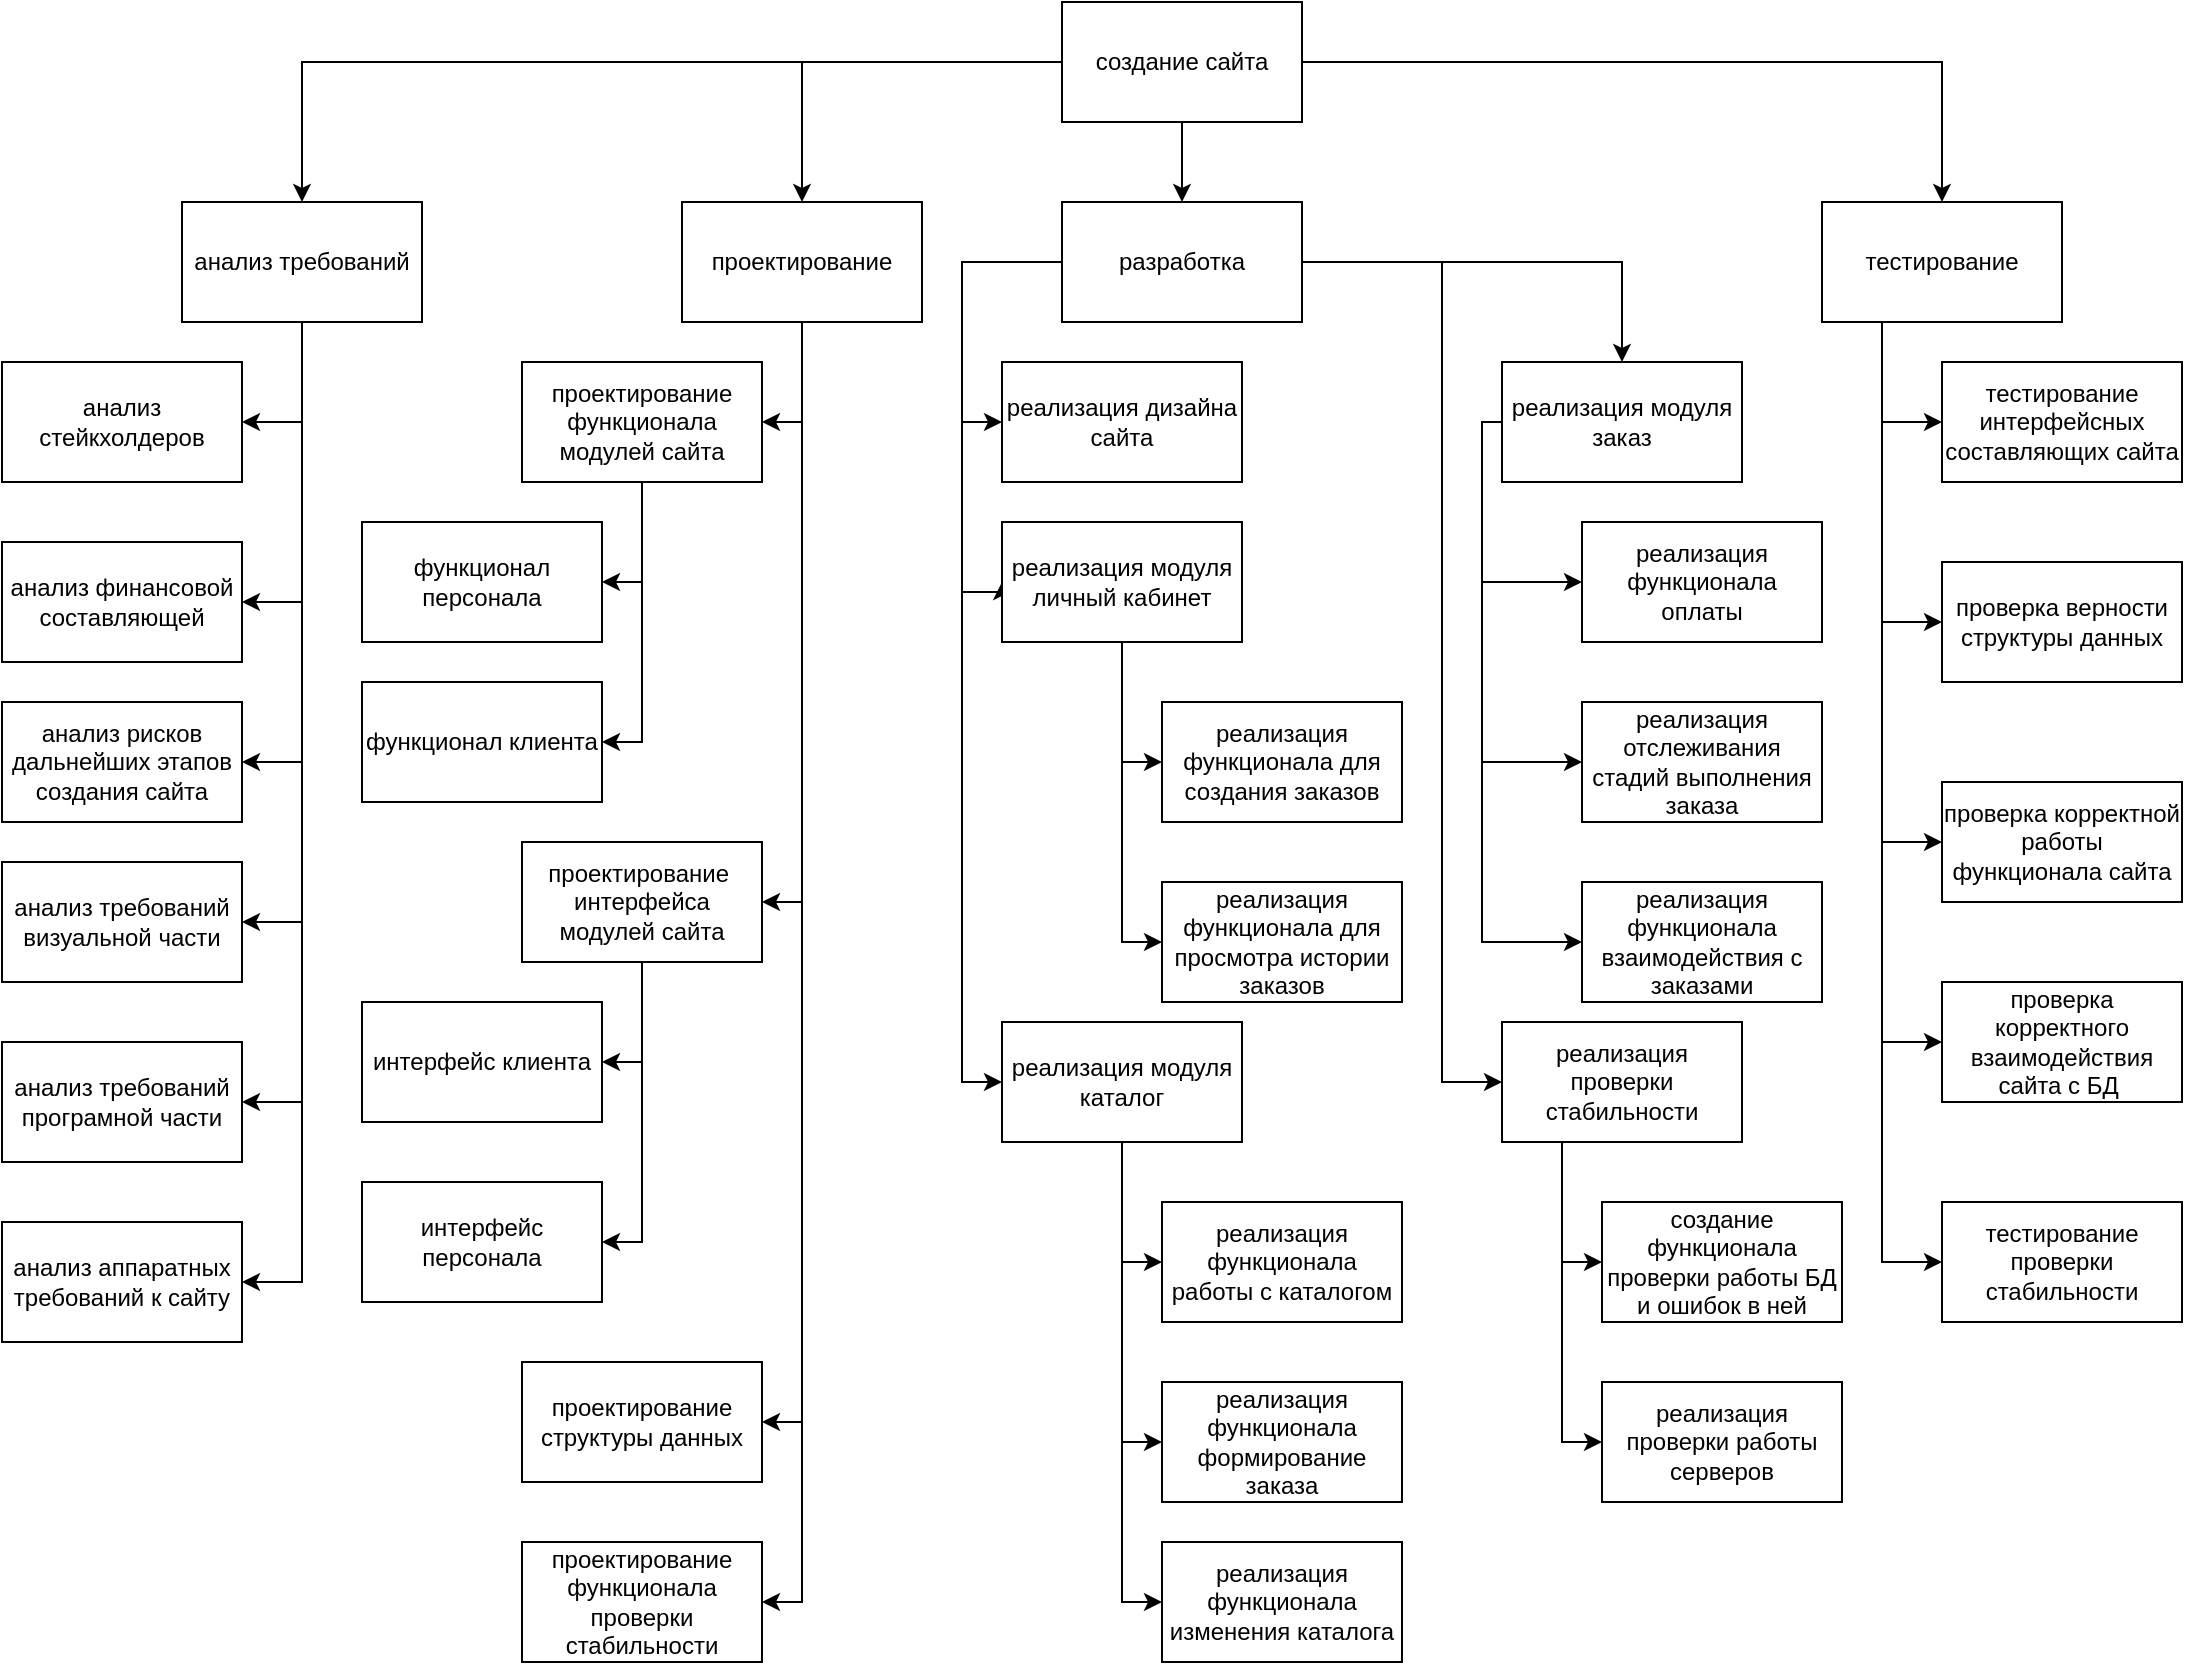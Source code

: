 <mxfile version="15.7.4" type="github">
  <diagram id="F_1uuA0XFtEVqyFglh3j" name="Page-1">
    <mxGraphModel dx="5126" dy="781" grid="1" gridSize="10" guides="1" tooltips="1" connect="1" arrows="1" fold="1" page="1" pageScale="1" pageWidth="3300" pageHeight="4681" math="0" shadow="0">
      <root>
        <mxCell id="0" />
        <mxCell id="1" parent="0" />
        <mxCell id="oa0vE_YfLMu9OCanx_ZE-7" style="edgeStyle=orthogonalEdgeStyle;rounded=0;orthogonalLoop=1;jettySize=auto;html=1;exitX=0;exitY=0.5;exitDx=0;exitDy=0;entryX=0.5;entryY=0;entryDx=0;entryDy=0;" edge="1" parent="1" source="oa0vE_YfLMu9OCanx_ZE-1" target="oa0vE_YfLMu9OCanx_ZE-2">
          <mxGeometry relative="1" as="geometry" />
        </mxCell>
        <mxCell id="oa0vE_YfLMu9OCanx_ZE-8" style="edgeStyle=orthogonalEdgeStyle;rounded=0;orthogonalLoop=1;jettySize=auto;html=1;exitX=0;exitY=0.5;exitDx=0;exitDy=0;entryX=0.5;entryY=0;entryDx=0;entryDy=0;" edge="1" parent="1" source="oa0vE_YfLMu9OCanx_ZE-1" target="oa0vE_YfLMu9OCanx_ZE-3">
          <mxGeometry relative="1" as="geometry" />
        </mxCell>
        <mxCell id="oa0vE_YfLMu9OCanx_ZE-9" style="edgeStyle=orthogonalEdgeStyle;rounded=0;orthogonalLoop=1;jettySize=auto;html=1;exitX=0.5;exitY=1;exitDx=0;exitDy=0;entryX=0.5;entryY=0;entryDx=0;entryDy=0;" edge="1" parent="1" source="oa0vE_YfLMu9OCanx_ZE-1" target="oa0vE_YfLMu9OCanx_ZE-4">
          <mxGeometry relative="1" as="geometry" />
        </mxCell>
        <mxCell id="oa0vE_YfLMu9OCanx_ZE-10" style="edgeStyle=orthogonalEdgeStyle;rounded=0;orthogonalLoop=1;jettySize=auto;html=1;exitX=1;exitY=0.5;exitDx=0;exitDy=0;entryX=0.5;entryY=0;entryDx=0;entryDy=0;" edge="1" parent="1" source="oa0vE_YfLMu9OCanx_ZE-1" target="oa0vE_YfLMu9OCanx_ZE-5">
          <mxGeometry relative="1" as="geometry" />
        </mxCell>
        <mxCell id="oa0vE_YfLMu9OCanx_ZE-1" value="создание сайта" style="rounded=0;whiteSpace=wrap;html=1;" vertex="1" parent="1">
          <mxGeometry x="370" y="50" width="120" height="60" as="geometry" />
        </mxCell>
        <mxCell id="oa0vE_YfLMu9OCanx_ZE-18" style="edgeStyle=orthogonalEdgeStyle;rounded=0;orthogonalLoop=1;jettySize=auto;html=1;exitX=0.5;exitY=1;exitDx=0;exitDy=0;entryX=1;entryY=0.5;entryDx=0;entryDy=0;" edge="1" parent="1" source="oa0vE_YfLMu9OCanx_ZE-2" target="oa0vE_YfLMu9OCanx_ZE-12">
          <mxGeometry relative="1" as="geometry" />
        </mxCell>
        <mxCell id="oa0vE_YfLMu9OCanx_ZE-19" style="edgeStyle=orthogonalEdgeStyle;rounded=0;orthogonalLoop=1;jettySize=auto;html=1;exitX=0.5;exitY=1;exitDx=0;exitDy=0;entryX=1;entryY=0.5;entryDx=0;entryDy=0;" edge="1" parent="1" source="oa0vE_YfLMu9OCanx_ZE-2" target="oa0vE_YfLMu9OCanx_ZE-16">
          <mxGeometry relative="1" as="geometry" />
        </mxCell>
        <mxCell id="oa0vE_YfLMu9OCanx_ZE-20" style="edgeStyle=orthogonalEdgeStyle;rounded=0;orthogonalLoop=1;jettySize=auto;html=1;exitX=0.5;exitY=1;exitDx=0;exitDy=0;entryX=1;entryY=0.5;entryDx=0;entryDy=0;" edge="1" parent="1" source="oa0vE_YfLMu9OCanx_ZE-2" target="oa0vE_YfLMu9OCanx_ZE-17">
          <mxGeometry relative="1" as="geometry" />
        </mxCell>
        <mxCell id="oa0vE_YfLMu9OCanx_ZE-21" style="edgeStyle=orthogonalEdgeStyle;rounded=0;orthogonalLoop=1;jettySize=auto;html=1;exitX=0.5;exitY=1;exitDx=0;exitDy=0;entryX=1;entryY=0.5;entryDx=0;entryDy=0;" edge="1" parent="1" source="oa0vE_YfLMu9OCanx_ZE-2" target="oa0vE_YfLMu9OCanx_ZE-13">
          <mxGeometry relative="1" as="geometry" />
        </mxCell>
        <mxCell id="oa0vE_YfLMu9OCanx_ZE-22" style="edgeStyle=orthogonalEdgeStyle;rounded=0;orthogonalLoop=1;jettySize=auto;html=1;exitX=0.5;exitY=1;exitDx=0;exitDy=0;entryX=1;entryY=0.5;entryDx=0;entryDy=0;" edge="1" parent="1" source="oa0vE_YfLMu9OCanx_ZE-2" target="oa0vE_YfLMu9OCanx_ZE-14">
          <mxGeometry relative="1" as="geometry" />
        </mxCell>
        <mxCell id="oa0vE_YfLMu9OCanx_ZE-23" style="edgeStyle=orthogonalEdgeStyle;rounded=0;orthogonalLoop=1;jettySize=auto;html=1;exitX=0.5;exitY=1;exitDx=0;exitDy=0;entryX=1;entryY=0.5;entryDx=0;entryDy=0;" edge="1" parent="1" source="oa0vE_YfLMu9OCanx_ZE-2" target="oa0vE_YfLMu9OCanx_ZE-15">
          <mxGeometry relative="1" as="geometry" />
        </mxCell>
        <mxCell id="oa0vE_YfLMu9OCanx_ZE-2" value="анализ требований" style="rounded=0;whiteSpace=wrap;html=1;" vertex="1" parent="1">
          <mxGeometry x="-70" y="150" width="120" height="60" as="geometry" />
        </mxCell>
        <mxCell id="oa0vE_YfLMu9OCanx_ZE-40" style="edgeStyle=orthogonalEdgeStyle;rounded=0;orthogonalLoop=1;jettySize=auto;html=1;exitX=0.5;exitY=1;exitDx=0;exitDy=0;entryX=1;entryY=0.5;entryDx=0;entryDy=0;" edge="1" parent="1" source="oa0vE_YfLMu9OCanx_ZE-3" target="oa0vE_YfLMu9OCanx_ZE-28">
          <mxGeometry relative="1" as="geometry" />
        </mxCell>
        <mxCell id="oa0vE_YfLMu9OCanx_ZE-41" style="edgeStyle=orthogonalEdgeStyle;rounded=0;orthogonalLoop=1;jettySize=auto;html=1;exitX=0.5;exitY=1;exitDx=0;exitDy=0;entryX=1;entryY=0.5;entryDx=0;entryDy=0;" edge="1" parent="1" source="oa0vE_YfLMu9OCanx_ZE-3" target="oa0vE_YfLMu9OCanx_ZE-29">
          <mxGeometry relative="1" as="geometry" />
        </mxCell>
        <mxCell id="oa0vE_YfLMu9OCanx_ZE-42" style="edgeStyle=orthogonalEdgeStyle;rounded=0;orthogonalLoop=1;jettySize=auto;html=1;exitX=0.5;exitY=1;exitDx=0;exitDy=0;entryX=1;entryY=0.5;entryDx=0;entryDy=0;" edge="1" parent="1" source="oa0vE_YfLMu9OCanx_ZE-3" target="oa0vE_YfLMu9OCanx_ZE-24">
          <mxGeometry relative="1" as="geometry" />
        </mxCell>
        <mxCell id="oa0vE_YfLMu9OCanx_ZE-60" style="edgeStyle=orthogonalEdgeStyle;rounded=0;orthogonalLoop=1;jettySize=auto;html=1;exitX=0.5;exitY=1;exitDx=0;exitDy=0;entryX=1;entryY=0.5;entryDx=0;entryDy=0;" edge="1" parent="1" source="oa0vE_YfLMu9OCanx_ZE-3" target="oa0vE_YfLMu9OCanx_ZE-59">
          <mxGeometry relative="1" as="geometry" />
        </mxCell>
        <mxCell id="oa0vE_YfLMu9OCanx_ZE-3" value="проектирование" style="rounded=0;whiteSpace=wrap;html=1;" vertex="1" parent="1">
          <mxGeometry x="180" y="150" width="120" height="60" as="geometry" />
        </mxCell>
        <mxCell id="oa0vE_YfLMu9OCanx_ZE-44" style="edgeStyle=orthogonalEdgeStyle;rounded=0;orthogonalLoop=1;jettySize=auto;html=1;exitX=0;exitY=0.5;exitDx=0;exitDy=0;entryX=0;entryY=0.5;entryDx=0;entryDy=0;" edge="1" parent="1" source="oa0vE_YfLMu9OCanx_ZE-4" target="oa0vE_YfLMu9OCanx_ZE-43">
          <mxGeometry relative="1" as="geometry">
            <Array as="points">
              <mxPoint x="320" y="180" />
              <mxPoint x="320" y="345" />
            </Array>
          </mxGeometry>
        </mxCell>
        <mxCell id="oa0vE_YfLMu9OCanx_ZE-50" style="edgeStyle=orthogonalEdgeStyle;rounded=0;orthogonalLoop=1;jettySize=auto;html=1;exitX=0;exitY=0.5;exitDx=0;exitDy=0;entryX=0;entryY=0.5;entryDx=0;entryDy=0;" edge="1" parent="1" source="oa0vE_YfLMu9OCanx_ZE-4" target="oa0vE_YfLMu9OCanx_ZE-49">
          <mxGeometry relative="1" as="geometry" />
        </mxCell>
        <mxCell id="oa0vE_YfLMu9OCanx_ZE-58" style="edgeStyle=orthogonalEdgeStyle;rounded=0;orthogonalLoop=1;jettySize=auto;html=1;exitX=0;exitY=0.5;exitDx=0;exitDy=0;entryX=0;entryY=0.5;entryDx=0;entryDy=0;" edge="1" parent="1" source="oa0vE_YfLMu9OCanx_ZE-4" target="oa0vE_YfLMu9OCanx_ZE-53">
          <mxGeometry relative="1" as="geometry" />
        </mxCell>
        <mxCell id="oa0vE_YfLMu9OCanx_ZE-65" style="edgeStyle=orthogonalEdgeStyle;rounded=0;orthogonalLoop=1;jettySize=auto;html=1;exitX=1;exitY=0.5;exitDx=0;exitDy=0;entryX=0.5;entryY=0;entryDx=0;entryDy=0;" edge="1" parent="1" source="oa0vE_YfLMu9OCanx_ZE-4" target="oa0vE_YfLMu9OCanx_ZE-61">
          <mxGeometry relative="1" as="geometry" />
        </mxCell>
        <mxCell id="oa0vE_YfLMu9OCanx_ZE-72" style="edgeStyle=orthogonalEdgeStyle;rounded=0;orthogonalLoop=1;jettySize=auto;html=1;exitX=1;exitY=0.5;exitDx=0;exitDy=0;entryX=0;entryY=0.5;entryDx=0;entryDy=0;" edge="1" parent="1" source="oa0vE_YfLMu9OCanx_ZE-4" target="oa0vE_YfLMu9OCanx_ZE-69">
          <mxGeometry relative="1" as="geometry">
            <Array as="points">
              <mxPoint x="560" y="180" />
              <mxPoint x="560" y="590" />
            </Array>
          </mxGeometry>
        </mxCell>
        <mxCell id="oa0vE_YfLMu9OCanx_ZE-4" value="разработка" style="rounded=0;whiteSpace=wrap;html=1;" vertex="1" parent="1">
          <mxGeometry x="370" y="150" width="120" height="60" as="geometry" />
        </mxCell>
        <mxCell id="oa0vE_YfLMu9OCanx_ZE-83" style="edgeStyle=orthogonalEdgeStyle;rounded=0;orthogonalLoop=1;jettySize=auto;html=1;exitX=0.25;exitY=1;exitDx=0;exitDy=0;entryX=0;entryY=0.5;entryDx=0;entryDy=0;" edge="1" parent="1" source="oa0vE_YfLMu9OCanx_ZE-5" target="oa0vE_YfLMu9OCanx_ZE-76">
          <mxGeometry relative="1" as="geometry" />
        </mxCell>
        <mxCell id="oa0vE_YfLMu9OCanx_ZE-84" style="edgeStyle=orthogonalEdgeStyle;rounded=0;orthogonalLoop=1;jettySize=auto;html=1;exitX=0.25;exitY=1;exitDx=0;exitDy=0;entryX=0;entryY=0.5;entryDx=0;entryDy=0;" edge="1" parent="1" source="oa0vE_YfLMu9OCanx_ZE-5" target="oa0vE_YfLMu9OCanx_ZE-77">
          <mxGeometry relative="1" as="geometry" />
        </mxCell>
        <mxCell id="oa0vE_YfLMu9OCanx_ZE-85" style="edgeStyle=orthogonalEdgeStyle;rounded=0;orthogonalLoop=1;jettySize=auto;html=1;exitX=0.25;exitY=1;exitDx=0;exitDy=0;entryX=0;entryY=0.5;entryDx=0;entryDy=0;" edge="1" parent="1" source="oa0vE_YfLMu9OCanx_ZE-5" target="oa0vE_YfLMu9OCanx_ZE-78">
          <mxGeometry relative="1" as="geometry" />
        </mxCell>
        <mxCell id="oa0vE_YfLMu9OCanx_ZE-86" style="edgeStyle=orthogonalEdgeStyle;rounded=0;orthogonalLoop=1;jettySize=auto;html=1;exitX=0.25;exitY=1;exitDx=0;exitDy=0;entryX=0;entryY=0.5;entryDx=0;entryDy=0;" edge="1" parent="1" source="oa0vE_YfLMu9OCanx_ZE-5" target="oa0vE_YfLMu9OCanx_ZE-79">
          <mxGeometry relative="1" as="geometry" />
        </mxCell>
        <mxCell id="oa0vE_YfLMu9OCanx_ZE-87" style="edgeStyle=orthogonalEdgeStyle;rounded=0;orthogonalLoop=1;jettySize=auto;html=1;exitX=0.25;exitY=1;exitDx=0;exitDy=0;entryX=0;entryY=0.5;entryDx=0;entryDy=0;" edge="1" parent="1" source="oa0vE_YfLMu9OCanx_ZE-5" target="oa0vE_YfLMu9OCanx_ZE-81">
          <mxGeometry relative="1" as="geometry" />
        </mxCell>
        <mxCell id="oa0vE_YfLMu9OCanx_ZE-5" value="тестирование" style="rounded=0;whiteSpace=wrap;html=1;" vertex="1" parent="1">
          <mxGeometry x="750" y="150" width="120" height="60" as="geometry" />
        </mxCell>
        <mxCell id="oa0vE_YfLMu9OCanx_ZE-12" value="анализ стейкхолдеров" style="rounded=0;whiteSpace=wrap;html=1;" vertex="1" parent="1">
          <mxGeometry x="-160" y="230" width="120" height="60" as="geometry" />
        </mxCell>
        <mxCell id="oa0vE_YfLMu9OCanx_ZE-13" value="анализ требований визуальной части" style="rounded=0;whiteSpace=wrap;html=1;" vertex="1" parent="1">
          <mxGeometry x="-160" y="480" width="120" height="60" as="geometry" />
        </mxCell>
        <mxCell id="oa0vE_YfLMu9OCanx_ZE-14" value="анализ требований програмной части" style="rounded=0;whiteSpace=wrap;html=1;" vertex="1" parent="1">
          <mxGeometry x="-160" y="570" width="120" height="60" as="geometry" />
        </mxCell>
        <mxCell id="oa0vE_YfLMu9OCanx_ZE-15" value="анализ аппаратных требований к сайту" style="rounded=0;whiteSpace=wrap;html=1;" vertex="1" parent="1">
          <mxGeometry x="-160" y="660" width="120" height="60" as="geometry" />
        </mxCell>
        <mxCell id="oa0vE_YfLMu9OCanx_ZE-16" value="анализ финансовой составляющей" style="rounded=0;whiteSpace=wrap;html=1;" vertex="1" parent="1">
          <mxGeometry x="-160" y="320" width="120" height="60" as="geometry" />
        </mxCell>
        <mxCell id="oa0vE_YfLMu9OCanx_ZE-17" value="анализ рисков дальнейших этапов создания сайта" style="rounded=0;whiteSpace=wrap;html=1;" vertex="1" parent="1">
          <mxGeometry x="-160" y="400" width="120" height="60" as="geometry" />
        </mxCell>
        <mxCell id="oa0vE_YfLMu9OCanx_ZE-38" style="edgeStyle=orthogonalEdgeStyle;rounded=0;orthogonalLoop=1;jettySize=auto;html=1;exitX=0.5;exitY=1;exitDx=0;exitDy=0;entryX=1;entryY=0.5;entryDx=0;entryDy=0;" edge="1" parent="1" source="oa0vE_YfLMu9OCanx_ZE-24" target="oa0vE_YfLMu9OCanx_ZE-36">
          <mxGeometry relative="1" as="geometry" />
        </mxCell>
        <mxCell id="oa0vE_YfLMu9OCanx_ZE-39" style="edgeStyle=orthogonalEdgeStyle;rounded=0;orthogonalLoop=1;jettySize=auto;html=1;exitX=0.5;exitY=1;exitDx=0;exitDy=0;entryX=1;entryY=0.5;entryDx=0;entryDy=0;" edge="1" parent="1" source="oa0vE_YfLMu9OCanx_ZE-24" target="oa0vE_YfLMu9OCanx_ZE-37">
          <mxGeometry relative="1" as="geometry" />
        </mxCell>
        <mxCell id="oa0vE_YfLMu9OCanx_ZE-24" value="проектирование&amp;nbsp; интерфейса модулей сайта" style="rounded=0;whiteSpace=wrap;html=1;" vertex="1" parent="1">
          <mxGeometry x="100" y="470" width="120" height="60" as="geometry" />
        </mxCell>
        <mxCell id="oa0vE_YfLMu9OCanx_ZE-28" value="проектирование структуры данных" style="rounded=0;whiteSpace=wrap;html=1;" vertex="1" parent="1">
          <mxGeometry x="100" y="730" width="120" height="60" as="geometry" />
        </mxCell>
        <mxCell id="oa0vE_YfLMu9OCanx_ZE-34" style="edgeStyle=orthogonalEdgeStyle;rounded=0;orthogonalLoop=1;jettySize=auto;html=1;exitX=0.5;exitY=1;exitDx=0;exitDy=0;entryX=1;entryY=0.5;entryDx=0;entryDy=0;" edge="1" parent="1" source="oa0vE_YfLMu9OCanx_ZE-29" target="oa0vE_YfLMu9OCanx_ZE-33">
          <mxGeometry relative="1" as="geometry" />
        </mxCell>
        <mxCell id="oa0vE_YfLMu9OCanx_ZE-35" style="edgeStyle=orthogonalEdgeStyle;rounded=0;orthogonalLoop=1;jettySize=auto;html=1;exitX=0.5;exitY=1;exitDx=0;exitDy=0;entryX=1;entryY=0.5;entryDx=0;entryDy=0;" edge="1" parent="1" source="oa0vE_YfLMu9OCanx_ZE-29" target="oa0vE_YfLMu9OCanx_ZE-32">
          <mxGeometry relative="1" as="geometry" />
        </mxCell>
        <mxCell id="oa0vE_YfLMu9OCanx_ZE-29" value="проектирование функционала модулей сайта" style="rounded=0;whiteSpace=wrap;html=1;" vertex="1" parent="1">
          <mxGeometry x="100" y="230" width="120" height="60" as="geometry" />
        </mxCell>
        <mxCell id="oa0vE_YfLMu9OCanx_ZE-32" value="функционал клиента" style="rounded=0;whiteSpace=wrap;html=1;" vertex="1" parent="1">
          <mxGeometry x="20" y="390" width="120" height="60" as="geometry" />
        </mxCell>
        <mxCell id="oa0vE_YfLMu9OCanx_ZE-33" value="функционал персонала" style="rounded=0;whiteSpace=wrap;html=1;" vertex="1" parent="1">
          <mxGeometry x="20" y="310" width="120" height="60" as="geometry" />
        </mxCell>
        <mxCell id="oa0vE_YfLMu9OCanx_ZE-36" value="интерфейс клиента" style="rounded=0;whiteSpace=wrap;html=1;" vertex="1" parent="1">
          <mxGeometry x="20" y="550" width="120" height="60" as="geometry" />
        </mxCell>
        <mxCell id="oa0vE_YfLMu9OCanx_ZE-37" value="интерфейс персонала" style="rounded=0;whiteSpace=wrap;html=1;" vertex="1" parent="1">
          <mxGeometry x="20" y="640" width="120" height="60" as="geometry" />
        </mxCell>
        <mxCell id="oa0vE_YfLMu9OCanx_ZE-47" style="edgeStyle=orthogonalEdgeStyle;rounded=0;orthogonalLoop=1;jettySize=auto;html=1;exitX=0.5;exitY=1;exitDx=0;exitDy=0;entryX=0;entryY=0.5;entryDx=0;entryDy=0;" edge="1" parent="1" source="oa0vE_YfLMu9OCanx_ZE-43" target="oa0vE_YfLMu9OCanx_ZE-45">
          <mxGeometry relative="1" as="geometry" />
        </mxCell>
        <mxCell id="oa0vE_YfLMu9OCanx_ZE-48" style="edgeStyle=orthogonalEdgeStyle;rounded=0;orthogonalLoop=1;jettySize=auto;html=1;exitX=0.5;exitY=1;exitDx=0;exitDy=0;entryX=0;entryY=0.5;entryDx=0;entryDy=0;" edge="1" parent="1" source="oa0vE_YfLMu9OCanx_ZE-43" target="oa0vE_YfLMu9OCanx_ZE-46">
          <mxGeometry relative="1" as="geometry" />
        </mxCell>
        <mxCell id="oa0vE_YfLMu9OCanx_ZE-43" value="реализация модуля личный кабинет" style="rounded=0;whiteSpace=wrap;html=1;" vertex="1" parent="1">
          <mxGeometry x="340" y="310" width="120" height="60" as="geometry" />
        </mxCell>
        <mxCell id="oa0vE_YfLMu9OCanx_ZE-45" value="реализация функционала для создания заказов" style="rounded=0;whiteSpace=wrap;html=1;" vertex="1" parent="1">
          <mxGeometry x="420" y="400" width="120" height="60" as="geometry" />
        </mxCell>
        <mxCell id="oa0vE_YfLMu9OCanx_ZE-46" value="реализация функционала для просмотра истории заказов" style="rounded=0;whiteSpace=wrap;html=1;" vertex="1" parent="1">
          <mxGeometry x="420" y="490" width="120" height="60" as="geometry" />
        </mxCell>
        <mxCell id="oa0vE_YfLMu9OCanx_ZE-49" value="реализация дизайна сайта" style="rounded=0;whiteSpace=wrap;html=1;" vertex="1" parent="1">
          <mxGeometry x="340" y="230" width="120" height="60" as="geometry" />
        </mxCell>
        <mxCell id="oa0vE_YfLMu9OCanx_ZE-51" style="edgeStyle=orthogonalEdgeStyle;rounded=0;orthogonalLoop=1;jettySize=auto;html=1;exitX=0.5;exitY=1;exitDx=0;exitDy=0;entryX=0;entryY=0.5;entryDx=0;entryDy=0;" edge="1" parent="1" source="oa0vE_YfLMu9OCanx_ZE-53" target="oa0vE_YfLMu9OCanx_ZE-54">
          <mxGeometry relative="1" as="geometry" />
        </mxCell>
        <mxCell id="oa0vE_YfLMu9OCanx_ZE-52" style="edgeStyle=orthogonalEdgeStyle;rounded=0;orthogonalLoop=1;jettySize=auto;html=1;exitX=0.5;exitY=1;exitDx=0;exitDy=0;entryX=0;entryY=0.5;entryDx=0;entryDy=0;" edge="1" parent="1" source="oa0vE_YfLMu9OCanx_ZE-53" target="oa0vE_YfLMu9OCanx_ZE-55">
          <mxGeometry relative="1" as="geometry" />
        </mxCell>
        <mxCell id="oa0vE_YfLMu9OCanx_ZE-57" style="edgeStyle=orthogonalEdgeStyle;rounded=0;orthogonalLoop=1;jettySize=auto;html=1;exitX=0.5;exitY=1;exitDx=0;exitDy=0;entryX=0;entryY=0.5;entryDx=0;entryDy=0;" edge="1" parent="1" source="oa0vE_YfLMu9OCanx_ZE-53" target="oa0vE_YfLMu9OCanx_ZE-56">
          <mxGeometry relative="1" as="geometry" />
        </mxCell>
        <mxCell id="oa0vE_YfLMu9OCanx_ZE-53" value="реализация модуля каталог" style="rounded=0;whiteSpace=wrap;html=1;" vertex="1" parent="1">
          <mxGeometry x="340" y="560" width="120" height="60" as="geometry" />
        </mxCell>
        <mxCell id="oa0vE_YfLMu9OCanx_ZE-54" value="реализация функционала работы с каталогом" style="rounded=0;whiteSpace=wrap;html=1;" vertex="1" parent="1">
          <mxGeometry x="420" y="650" width="120" height="60" as="geometry" />
        </mxCell>
        <mxCell id="oa0vE_YfLMu9OCanx_ZE-55" value="реализация функционала формирование заказа" style="rounded=0;whiteSpace=wrap;html=1;" vertex="1" parent="1">
          <mxGeometry x="420" y="740" width="120" height="60" as="geometry" />
        </mxCell>
        <mxCell id="oa0vE_YfLMu9OCanx_ZE-56" value="реализация функционала изменения каталога" style="rounded=0;whiteSpace=wrap;html=1;" vertex="1" parent="1">
          <mxGeometry x="420" y="820" width="120" height="60" as="geometry" />
        </mxCell>
        <mxCell id="oa0vE_YfLMu9OCanx_ZE-59" value="проектирование функционала проверки стабильности" style="rounded=0;whiteSpace=wrap;html=1;" vertex="1" parent="1">
          <mxGeometry x="100" y="820" width="120" height="60" as="geometry" />
        </mxCell>
        <mxCell id="oa0vE_YfLMu9OCanx_ZE-66" style="edgeStyle=orthogonalEdgeStyle;rounded=0;orthogonalLoop=1;jettySize=auto;html=1;exitX=0;exitY=0.5;exitDx=0;exitDy=0;entryX=0;entryY=0.5;entryDx=0;entryDy=0;" edge="1" parent="1" source="oa0vE_YfLMu9OCanx_ZE-61" target="oa0vE_YfLMu9OCanx_ZE-62">
          <mxGeometry relative="1" as="geometry">
            <Array as="points">
              <mxPoint x="580" y="260" />
              <mxPoint x="580" y="340" />
            </Array>
          </mxGeometry>
        </mxCell>
        <mxCell id="oa0vE_YfLMu9OCanx_ZE-67" style="edgeStyle=orthogonalEdgeStyle;rounded=0;orthogonalLoop=1;jettySize=auto;html=1;exitX=0;exitY=0.5;exitDx=0;exitDy=0;entryX=0;entryY=0.5;entryDx=0;entryDy=0;" edge="1" parent="1" source="oa0vE_YfLMu9OCanx_ZE-61" target="oa0vE_YfLMu9OCanx_ZE-63">
          <mxGeometry relative="1" as="geometry">
            <Array as="points">
              <mxPoint x="580" y="260" />
              <mxPoint x="580" y="430" />
            </Array>
          </mxGeometry>
        </mxCell>
        <mxCell id="oa0vE_YfLMu9OCanx_ZE-68" style="edgeStyle=orthogonalEdgeStyle;rounded=0;orthogonalLoop=1;jettySize=auto;html=1;exitX=0;exitY=0.5;exitDx=0;exitDy=0;entryX=0;entryY=0.5;entryDx=0;entryDy=0;" edge="1" parent="1" source="oa0vE_YfLMu9OCanx_ZE-61" target="oa0vE_YfLMu9OCanx_ZE-64">
          <mxGeometry relative="1" as="geometry">
            <Array as="points">
              <mxPoint x="580" y="260" />
              <mxPoint x="580" y="520" />
            </Array>
          </mxGeometry>
        </mxCell>
        <mxCell id="oa0vE_YfLMu9OCanx_ZE-61" value="реализация модуля заказ" style="rounded=0;whiteSpace=wrap;html=1;" vertex="1" parent="1">
          <mxGeometry x="590" y="230" width="120" height="60" as="geometry" />
        </mxCell>
        <mxCell id="oa0vE_YfLMu9OCanx_ZE-62" value="реализация функционала оплаты" style="rounded=0;whiteSpace=wrap;html=1;" vertex="1" parent="1">
          <mxGeometry x="630" y="310" width="120" height="60" as="geometry" />
        </mxCell>
        <mxCell id="oa0vE_YfLMu9OCanx_ZE-63" value="реализация отслеживания стадий выполнения заказа" style="rounded=0;whiteSpace=wrap;html=1;" vertex="1" parent="1">
          <mxGeometry x="630" y="400" width="120" height="60" as="geometry" />
        </mxCell>
        <mxCell id="oa0vE_YfLMu9OCanx_ZE-64" value="реализация функционала взаимодействия с заказами" style="rounded=0;whiteSpace=wrap;html=1;" vertex="1" parent="1">
          <mxGeometry x="630" y="490" width="120" height="60" as="geometry" />
        </mxCell>
        <mxCell id="oa0vE_YfLMu9OCanx_ZE-74" style="edgeStyle=orthogonalEdgeStyle;rounded=0;orthogonalLoop=1;jettySize=auto;html=1;exitX=0.25;exitY=1;exitDx=0;exitDy=0;entryX=0;entryY=0.5;entryDx=0;entryDy=0;" edge="1" parent="1" source="oa0vE_YfLMu9OCanx_ZE-69" target="oa0vE_YfLMu9OCanx_ZE-70">
          <mxGeometry relative="1" as="geometry">
            <Array as="points">
              <mxPoint x="620" y="680" />
            </Array>
          </mxGeometry>
        </mxCell>
        <mxCell id="oa0vE_YfLMu9OCanx_ZE-75" style="edgeStyle=orthogonalEdgeStyle;rounded=0;orthogonalLoop=1;jettySize=auto;html=1;exitX=0.25;exitY=1;exitDx=0;exitDy=0;entryX=0;entryY=0.5;entryDx=0;entryDy=0;" edge="1" parent="1" source="oa0vE_YfLMu9OCanx_ZE-69" target="oa0vE_YfLMu9OCanx_ZE-73">
          <mxGeometry relative="1" as="geometry">
            <Array as="points">
              <mxPoint x="620" y="770" />
            </Array>
          </mxGeometry>
        </mxCell>
        <mxCell id="oa0vE_YfLMu9OCanx_ZE-69" value="реализация проверки стабильности" style="rounded=0;whiteSpace=wrap;html=1;" vertex="1" parent="1">
          <mxGeometry x="590" y="560" width="120" height="60" as="geometry" />
        </mxCell>
        <mxCell id="oa0vE_YfLMu9OCanx_ZE-70" value="создание функционала проверки работы БД и ошибок в ней" style="rounded=0;whiteSpace=wrap;html=1;" vertex="1" parent="1">
          <mxGeometry x="640" y="650" width="120" height="60" as="geometry" />
        </mxCell>
        <mxCell id="oa0vE_YfLMu9OCanx_ZE-73" value="реализация проверки работы серверов" style="rounded=0;whiteSpace=wrap;html=1;" vertex="1" parent="1">
          <mxGeometry x="640" y="740" width="120" height="60" as="geometry" />
        </mxCell>
        <mxCell id="oa0vE_YfLMu9OCanx_ZE-76" value="тестирование интерфейсных составляющих сайта" style="rounded=0;whiteSpace=wrap;html=1;" vertex="1" parent="1">
          <mxGeometry x="810" y="230" width="120" height="60" as="geometry" />
        </mxCell>
        <mxCell id="oa0vE_YfLMu9OCanx_ZE-77" value="проверка верности структуры данных" style="rounded=0;whiteSpace=wrap;html=1;" vertex="1" parent="1">
          <mxGeometry x="810" y="330" width="120" height="60" as="geometry" />
        </mxCell>
        <mxCell id="oa0vE_YfLMu9OCanx_ZE-78" value="проверка корректной работы функционала сайта" style="rounded=0;whiteSpace=wrap;html=1;" vertex="1" parent="1">
          <mxGeometry x="810" y="440" width="120" height="60" as="geometry" />
        </mxCell>
        <mxCell id="oa0vE_YfLMu9OCanx_ZE-79" value="проверка корректного взаимодействия сайта с БД&amp;nbsp;" style="rounded=0;whiteSpace=wrap;html=1;" vertex="1" parent="1">
          <mxGeometry x="810" y="540" width="120" height="60" as="geometry" />
        </mxCell>
        <mxCell id="oa0vE_YfLMu9OCanx_ZE-81" value="тестирование проверки стабильности" style="rounded=0;whiteSpace=wrap;html=1;" vertex="1" parent="1">
          <mxGeometry x="810" y="650" width="120" height="60" as="geometry" />
        </mxCell>
      </root>
    </mxGraphModel>
  </diagram>
</mxfile>
